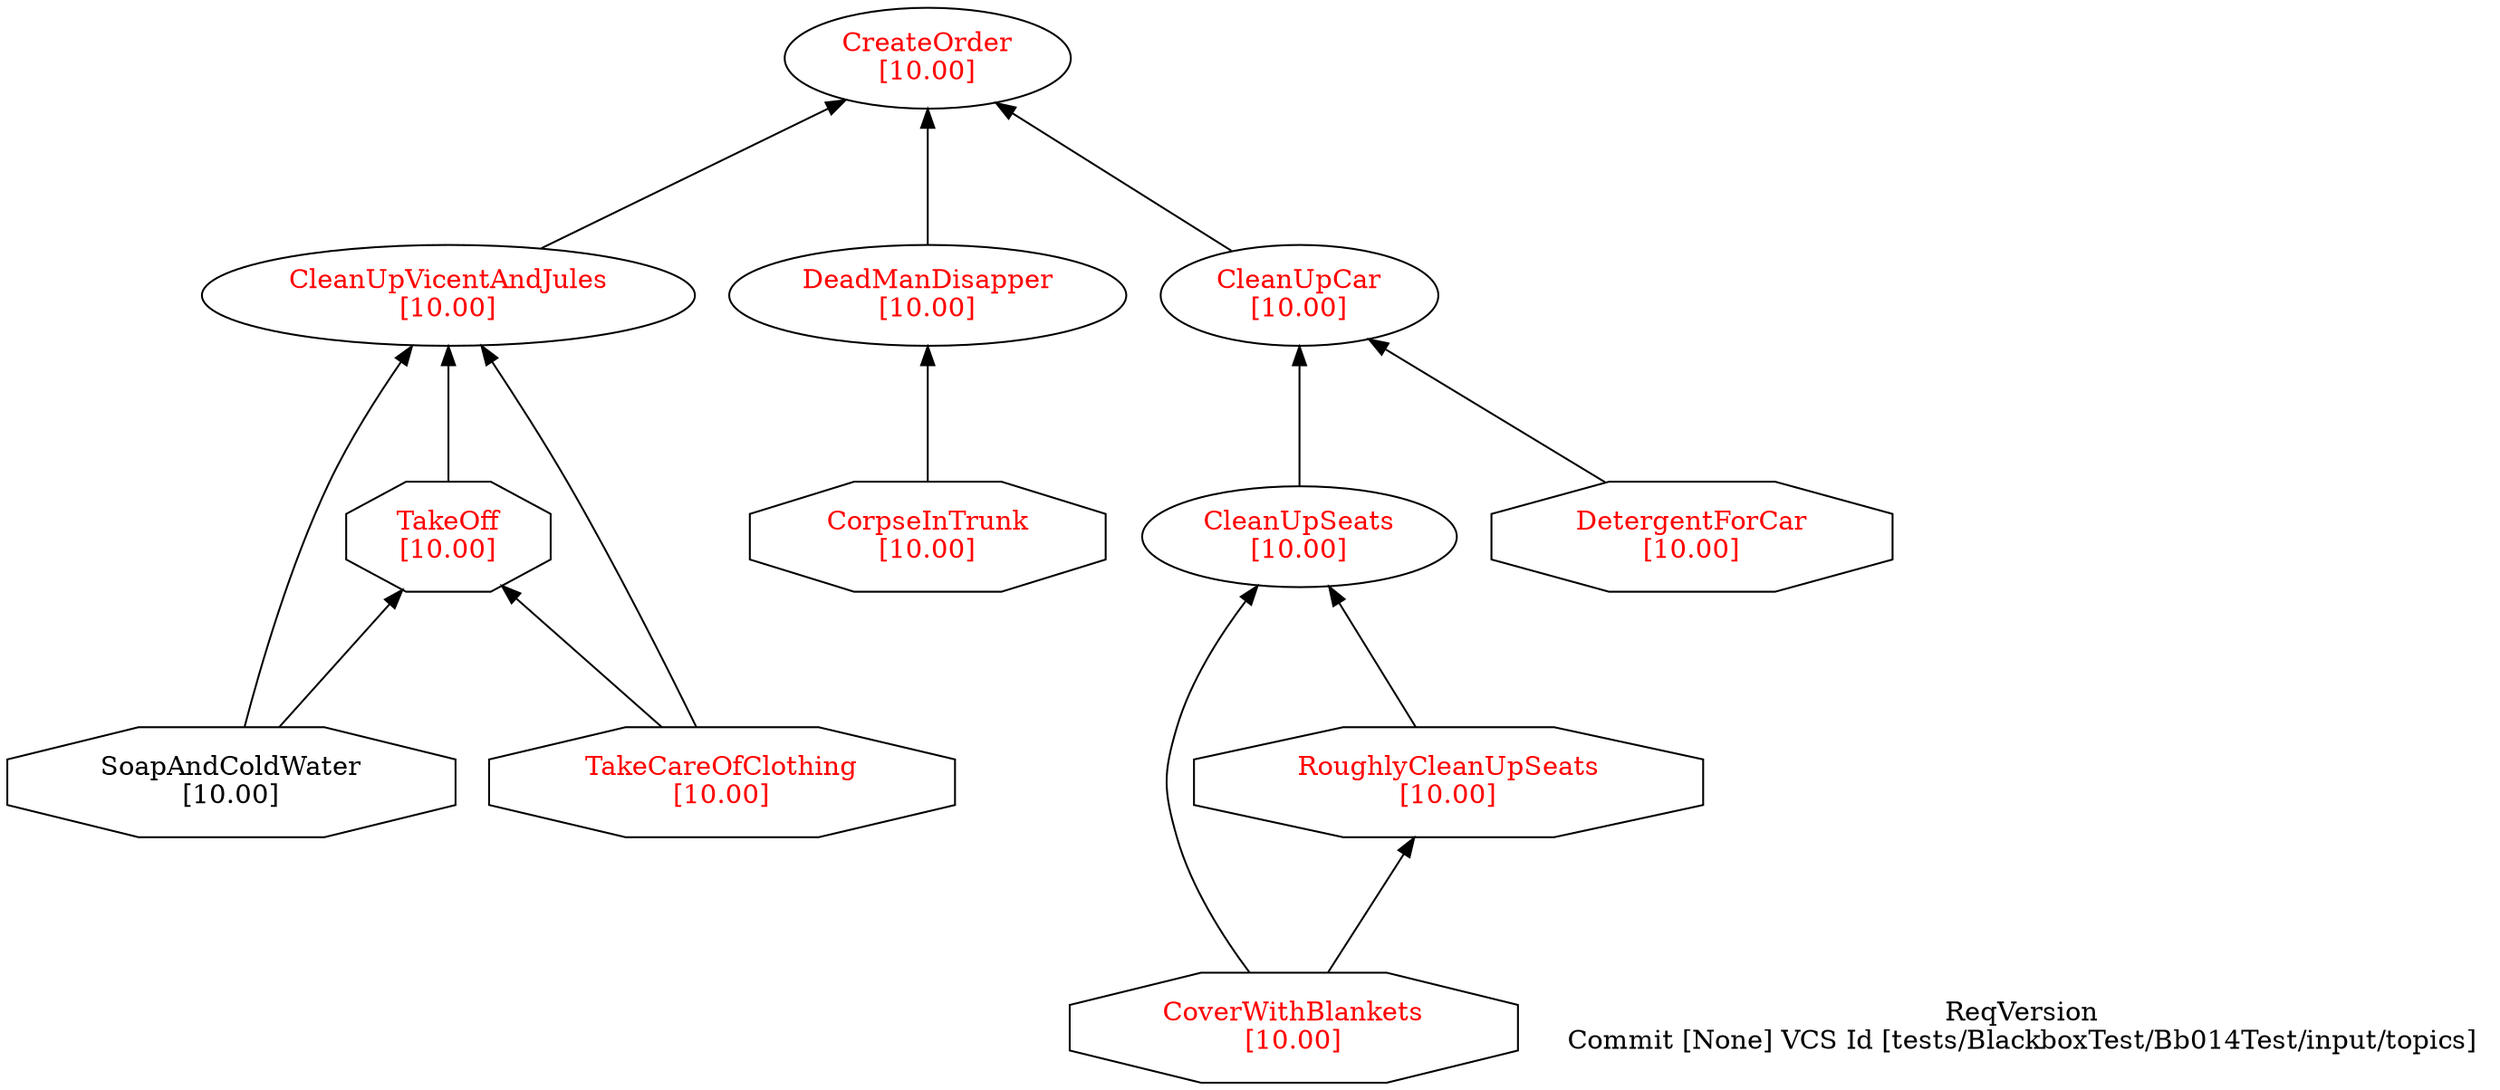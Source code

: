 digraph reqdeps {
rankdir=BT;
mclimit=10.0;
nslimit=10.0;ranksep=1;
"CleanUpCar" [fontcolor=red,label="CleanUpCar\n[10.00]"];
"CleanUpCar" -> "CreateOrder";
"CleanUpSeats" [fontcolor=red,label="CleanUpSeats\n[10.00]"];
"CleanUpSeats" -> "CleanUpCar";
"CleanUpVicentAndJules" [fontcolor=red,label="CleanUpVicentAndJules\n[10.00]"];
"CleanUpVicentAndJules" -> "CreateOrder";
"CorpseInTrunk" [fontcolor=red,label="CorpseInTrunk\n[10.00]",shape=octagon];
"CorpseInTrunk" -> "DeadManDisapper";
"CoverWithBlankets" [fontcolor=red,label="CoverWithBlankets\n[10.00]",shape=octagon];
"CoverWithBlankets" -> "CleanUpSeats";
"CoverWithBlankets" -> "RoughlyCleanUpSeats";
"CreateOrder" [fontcolor=red,label="CreateOrder\n[10.00]"];
"DeadManDisapper" [fontcolor=red,label="DeadManDisapper\n[10.00]"];
"DeadManDisapper" -> "CreateOrder";
"DetergentForCar" [fontcolor=red,label="DetergentForCar\n[10.00]",shape=octagon];
"DetergentForCar" -> "CleanUpCar";
"RoughlyCleanUpSeats" [fontcolor=red,label="RoughlyCleanUpSeats\n[10.00]",shape=octagon];
"RoughlyCleanUpSeats" -> "CleanUpSeats";
"SoapAndColdWater" [label="SoapAndColdWater\n[10.00]",shape=octagon];
"SoapAndColdWater" -> "CleanUpVicentAndJules";
"SoapAndColdWater" -> "TakeOff";
"TakeCareOfClothing" [fontcolor=red,label="TakeCareOfClothing\n[10.00]",shape=octagon];
"TakeCareOfClothing" -> "CleanUpVicentAndJules";
"TakeCareOfClothing" -> "TakeOff";
"TakeOff" [fontcolor=red,label="TakeOff\n[10.00]",shape=octagon];
"TakeOff" -> "CleanUpVicentAndJules";
ReqVersion [shape=plaintext label="ReqVersion\nCommit [None] VCS Id [tests/BlackboxTest/Bb014Test/input/topics]"]
}
